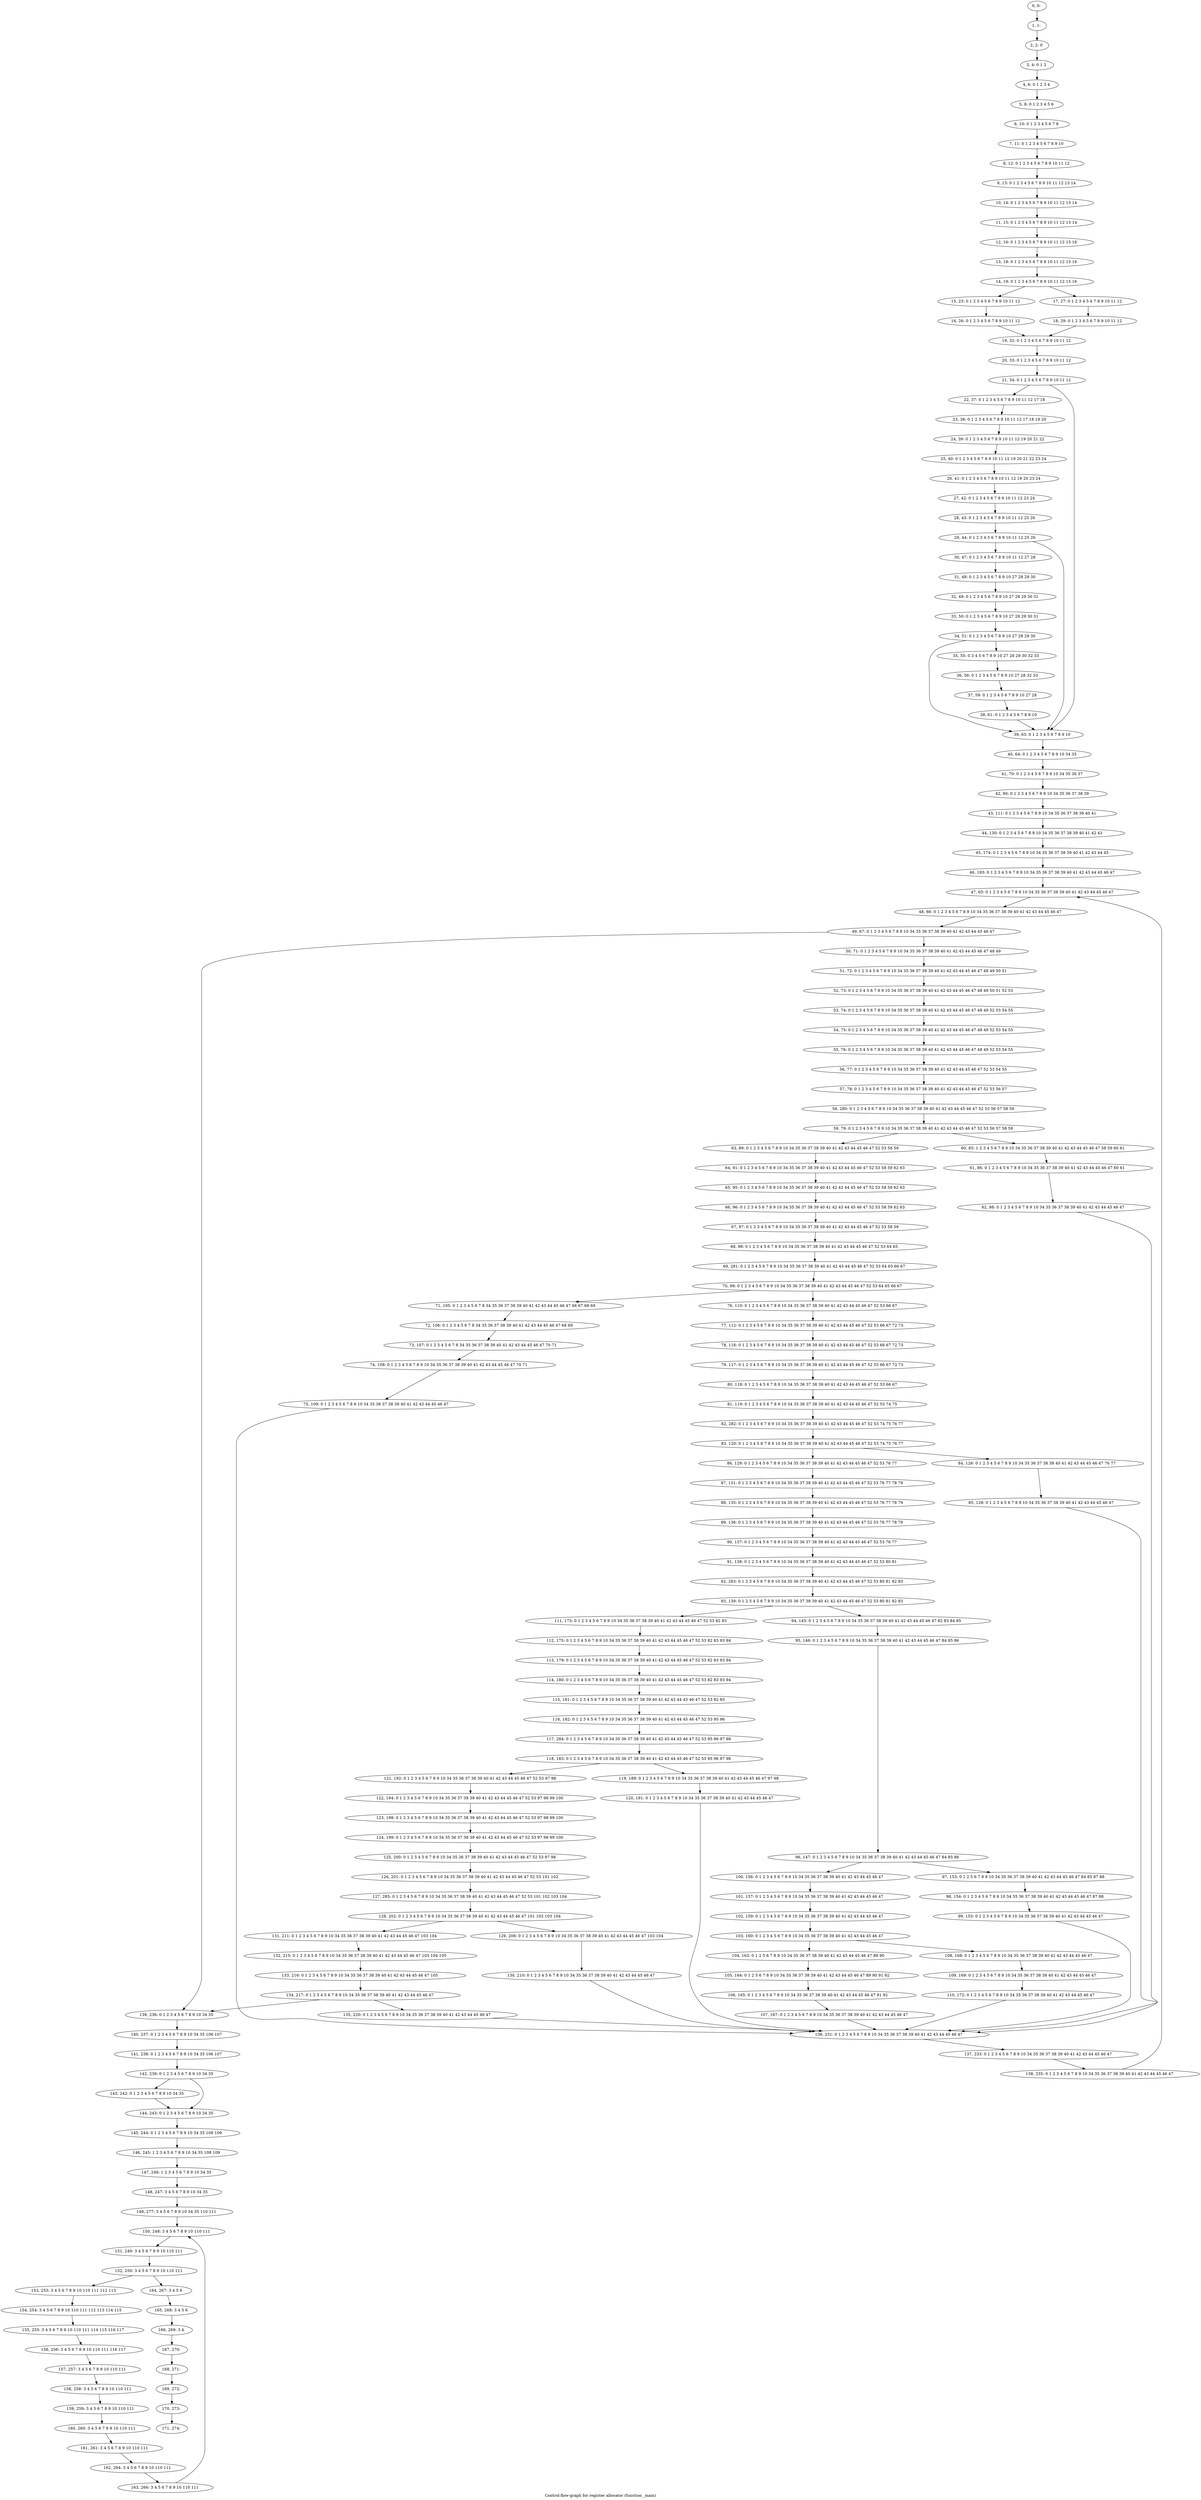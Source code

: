 digraph G {
graph [label="Control-flow-graph for register allocator (function _main)"]
0[label="0, 0: "];
1[label="1, 1: "];
2[label="2, 2: 0 "];
3[label="3, 4: 0 1 2 "];
4[label="4, 6: 0 1 2 3 4 "];
5[label="5, 8: 0 1 2 3 4 5 6 "];
6[label="6, 10: 0 1 2 3 4 5 6 7 8 "];
7[label="7, 11: 0 1 2 3 4 5 6 7 8 9 10 "];
8[label="8, 12: 0 1 2 3 4 5 6 7 8 9 10 11 12 "];
9[label="9, 13: 0 1 2 3 4 5 6 7 8 9 10 11 12 13 14 "];
10[label="10, 14: 0 1 2 3 4 5 6 7 8 9 10 11 12 13 14 "];
11[label="11, 15: 0 1 2 3 4 5 6 7 8 9 10 11 12 13 14 "];
12[label="12, 16: 0 1 2 3 4 5 6 7 8 9 10 11 12 15 16 "];
13[label="13, 18: 0 1 2 3 4 5 6 7 8 9 10 11 12 15 16 "];
14[label="14, 19: 0 1 2 3 4 5 6 7 8 9 10 11 12 15 16 "];
15[label="15, 23: 0 1 2 3 4 5 6 7 8 9 10 11 12 "];
16[label="16, 26: 0 1 2 3 4 5 6 7 8 9 10 11 12 "];
17[label="17, 27: 0 1 2 3 4 5 6 7 8 9 10 11 12 "];
18[label="18, 29: 0 1 2 3 4 5 6 7 8 9 10 11 12 "];
19[label="19, 32: 0 1 2 3 4 5 6 7 8 9 10 11 12 "];
20[label="20, 33: 0 1 2 3 4 5 6 7 8 9 10 11 12 "];
21[label="21, 34: 0 1 2 3 4 5 6 7 8 9 10 11 12 "];
22[label="22, 37: 0 1 2 3 4 5 6 7 8 9 10 11 12 17 18 "];
23[label="23, 38: 0 1 2 3 4 5 6 7 8 9 10 11 12 17 18 19 20 "];
24[label="24, 39: 0 1 2 3 4 5 6 7 8 9 10 11 12 19 20 21 22 "];
25[label="25, 40: 0 1 2 3 4 5 6 7 8 9 10 11 12 19 20 21 22 23 24 "];
26[label="26, 41: 0 1 2 3 4 5 6 7 8 9 10 11 12 19 20 23 24 "];
27[label="27, 42: 0 1 2 3 4 5 6 7 8 9 10 11 12 23 24 "];
28[label="28, 43: 0 1 2 3 4 5 6 7 8 9 10 11 12 25 26 "];
29[label="29, 44: 0 1 2 3 4 5 6 7 8 9 10 11 12 25 26 "];
30[label="30, 47: 0 1 2 3 4 5 6 7 8 9 10 11 12 27 28 "];
31[label="31, 48: 0 1 2 3 4 5 6 7 8 9 10 27 28 29 30 "];
32[label="32, 49: 0 1 2 3 4 5 6 7 8 9 10 27 28 29 30 31 "];
33[label="33, 50: 0 1 2 3 4 5 6 7 8 9 10 27 28 29 30 31 "];
34[label="34, 51: 0 1 2 3 4 5 6 7 8 9 10 27 28 29 30 "];
35[label="35, 55: 0 3 4 5 6 7 8 9 10 27 28 29 30 32 33 "];
36[label="36, 56: 0 1 2 3 4 5 6 7 8 9 10 27 28 32 33 "];
37[label="37, 59: 0 1 2 3 4 5 6 7 8 9 10 27 28 "];
38[label="38, 61: 0 1 2 3 4 5 6 7 8 9 10 "];
39[label="39, 63: 0 1 2 3 4 5 6 7 8 9 10 "];
40[label="40, 64: 0 1 2 3 4 5 6 7 8 9 10 34 35 "];
41[label="41, 70: 0 1 2 3 4 5 6 7 8 9 10 34 35 36 37 "];
42[label="42, 90: 0 1 2 3 4 5 6 7 8 9 10 34 35 36 37 38 39 "];
43[label="43, 111: 0 1 2 3 4 5 6 7 8 9 10 34 35 36 37 38 39 40 41 "];
44[label="44, 130: 0 1 2 3 4 5 6 7 8 9 10 34 35 36 37 38 39 40 41 42 43 "];
45[label="45, 174: 0 1 2 3 4 5 6 7 8 9 10 34 35 36 37 38 39 40 41 42 43 44 45 "];
46[label="46, 193: 0 1 2 3 4 5 6 7 8 9 10 34 35 36 37 38 39 40 41 42 43 44 45 46 47 "];
47[label="47, 65: 0 1 2 3 4 5 6 7 8 9 10 34 35 36 37 38 39 40 41 42 43 44 45 46 47 "];
48[label="48, 66: 0 1 2 3 4 5 6 7 8 9 10 34 35 36 37 38 39 40 41 42 43 44 45 46 47 "];
49[label="49, 67: 0 1 2 3 4 5 6 7 8 9 10 34 35 36 37 38 39 40 41 42 43 44 45 46 47 "];
50[label="50, 71: 0 1 2 3 4 5 6 7 8 9 10 34 35 36 37 38 39 40 41 42 43 44 45 46 47 48 49 "];
51[label="51, 72: 0 1 2 3 4 5 6 7 8 9 10 34 35 36 37 38 39 40 41 42 43 44 45 46 47 48 49 50 51 "];
52[label="52, 73: 0 1 2 3 4 5 6 7 8 9 10 34 35 36 37 38 39 40 41 42 43 44 45 46 47 48 49 50 51 52 53 "];
53[label="53, 74: 0 1 2 3 4 5 6 7 8 9 10 34 35 36 37 38 39 40 41 42 43 44 45 46 47 48 49 52 53 54 55 "];
54[label="54, 75: 0 1 2 3 4 5 6 7 8 9 10 34 35 36 37 38 39 40 41 42 43 44 45 46 47 48 49 52 53 54 55 "];
55[label="55, 76: 0 1 2 3 4 5 6 7 8 9 10 34 35 36 37 38 39 40 41 42 43 44 45 46 47 48 49 52 53 54 55 "];
56[label="56, 77: 0 1 2 3 4 5 6 7 8 9 10 34 35 36 37 38 39 40 41 42 43 44 45 46 47 52 53 54 55 "];
57[label="57, 78: 0 1 2 3 4 5 6 7 8 9 10 34 35 36 37 38 39 40 41 42 43 44 45 46 47 52 53 56 57 "];
58[label="58, 280: 0 1 2 3 4 5 6 7 8 9 10 34 35 36 37 38 39 40 41 42 43 44 45 46 47 52 53 56 57 58 59 "];
59[label="59, 79: 0 1 2 3 4 5 6 7 8 9 10 34 35 36 37 38 39 40 41 42 43 44 45 46 47 52 53 56 57 58 59 "];
60[label="60, 85: 1 2 3 4 5 6 7 8 9 10 34 35 36 37 38 39 40 41 42 43 44 45 46 47 58 59 60 61 "];
61[label="61, 86: 0 1 2 3 4 5 6 7 8 9 10 34 35 36 37 38 39 40 41 42 43 44 45 46 47 60 61 "];
62[label="62, 88: 0 1 2 3 4 5 6 7 8 9 10 34 35 36 37 38 39 40 41 42 43 44 45 46 47 "];
63[label="63, 89: 0 1 2 3 4 5 6 7 8 9 10 34 35 36 37 38 39 40 41 42 43 44 45 46 47 52 53 58 59 "];
64[label="64, 91: 0 1 2 3 4 5 6 7 8 9 10 34 35 36 37 38 39 40 41 42 43 44 45 46 47 52 53 58 59 62 63 "];
65[label="65, 95: 0 1 2 3 4 5 6 7 8 9 10 34 35 36 37 38 39 40 41 42 43 44 45 46 47 52 53 58 59 62 63 "];
66[label="66, 96: 0 1 2 3 4 5 6 7 8 9 10 34 35 36 37 38 39 40 41 42 43 44 45 46 47 52 53 58 59 62 63 "];
67[label="67, 97: 0 1 2 3 4 5 6 7 8 9 10 34 35 36 37 38 39 40 41 42 43 44 45 46 47 52 53 58 59 "];
68[label="68, 98: 0 1 2 3 4 5 6 7 8 9 10 34 35 36 37 38 39 40 41 42 43 44 45 46 47 52 53 64 65 "];
69[label="69, 281: 0 1 2 3 4 5 6 7 8 9 10 34 35 36 37 38 39 40 41 42 43 44 45 46 47 52 53 64 65 66 67 "];
70[label="70, 99: 0 1 2 3 4 5 6 7 8 9 10 34 35 36 37 38 39 40 41 42 43 44 45 46 47 52 53 64 65 66 67 "];
71[label="71, 105: 0 1 2 3 4 5 6 7 8 34 35 36 37 38 39 40 41 42 43 44 45 46 47 66 67 68 69 "];
72[label="72, 106: 0 1 2 3 4 5 6 7 8 34 35 36 37 38 39 40 41 42 43 44 45 46 47 68 69 "];
73[label="73, 107: 0 1 2 3 4 5 6 7 8 34 35 36 37 38 39 40 41 42 43 44 45 46 47 70 71 "];
74[label="74, 108: 0 1 2 3 4 5 6 7 8 9 10 34 35 36 37 38 39 40 41 42 43 44 45 46 47 70 71 "];
75[label="75, 109: 0 1 2 3 4 5 6 7 8 9 10 34 35 36 37 38 39 40 41 42 43 44 45 46 47 "];
76[label="76, 110: 0 1 2 3 4 5 6 7 8 9 10 34 35 36 37 38 39 40 41 42 43 44 45 46 47 52 53 66 67 "];
77[label="77, 112: 0 1 2 3 4 5 6 7 8 9 10 34 35 36 37 38 39 40 41 42 43 44 45 46 47 52 53 66 67 72 73 "];
78[label="78, 116: 0 1 2 3 4 5 6 7 8 9 10 34 35 36 37 38 39 40 41 42 43 44 45 46 47 52 53 66 67 72 73 "];
79[label="79, 117: 0 1 2 3 4 5 6 7 8 9 10 34 35 36 37 38 39 40 41 42 43 44 45 46 47 52 53 66 67 72 73 "];
80[label="80, 118: 0 1 2 3 4 5 6 7 8 9 10 34 35 36 37 38 39 40 41 42 43 44 45 46 47 52 53 66 67 "];
81[label="81, 119: 0 1 2 3 4 5 6 7 8 9 10 34 35 36 37 38 39 40 41 42 43 44 45 46 47 52 53 74 75 "];
82[label="82, 282: 0 1 2 3 4 5 6 7 8 9 10 34 35 36 37 38 39 40 41 42 43 44 45 46 47 52 53 74 75 76 77 "];
83[label="83, 120: 0 1 2 3 4 5 6 7 8 9 10 34 35 36 37 38 39 40 41 42 43 44 45 46 47 52 53 74 75 76 77 "];
84[label="84, 126: 0 1 2 3 4 5 6 7 8 9 10 34 35 36 37 38 39 40 41 42 43 44 45 46 47 76 77 "];
85[label="85, 128: 0 1 2 3 4 5 6 7 8 9 10 34 35 36 37 38 39 40 41 42 43 44 45 46 47 "];
86[label="86, 129: 0 1 2 3 4 5 6 7 8 9 10 34 35 36 37 38 39 40 41 42 43 44 45 46 47 52 53 76 77 "];
87[label="87, 131: 0 1 2 3 4 5 6 7 8 9 10 34 35 36 37 38 39 40 41 42 43 44 45 46 47 52 53 76 77 78 79 "];
88[label="88, 135: 0 1 2 3 4 5 6 7 8 9 10 34 35 36 37 38 39 40 41 42 43 44 45 46 47 52 53 76 77 78 79 "];
89[label="89, 136: 0 1 2 3 4 5 6 7 8 9 10 34 35 36 37 38 39 40 41 42 43 44 45 46 47 52 53 76 77 78 79 "];
90[label="90, 137: 0 1 2 3 4 5 6 7 8 9 10 34 35 36 37 38 39 40 41 42 43 44 45 46 47 52 53 76 77 "];
91[label="91, 138: 0 1 2 3 4 5 6 7 8 9 10 34 35 36 37 38 39 40 41 42 43 44 45 46 47 52 53 80 81 "];
92[label="92, 283: 0 1 2 3 4 5 6 7 8 9 10 34 35 36 37 38 39 40 41 42 43 44 45 46 47 52 53 80 81 82 83 "];
93[label="93, 139: 0 1 2 3 4 5 6 7 8 9 10 34 35 36 37 38 39 40 41 42 43 44 45 46 47 52 53 80 81 82 83 "];
94[label="94, 145: 0 1 2 3 4 5 6 7 8 9 10 34 35 36 37 38 39 40 41 42 43 44 45 46 47 82 83 84 85 "];
95[label="95, 146: 0 1 2 3 4 5 6 7 8 9 10 34 35 36 37 38 39 40 41 42 43 44 45 46 47 84 85 86 "];
96[label="96, 147: 0 1 2 3 4 5 6 7 8 9 10 34 35 36 37 38 39 40 41 42 43 44 45 46 47 84 85 86 "];
97[label="97, 153: 0 1 2 5 6 7 8 9 10 34 35 36 37 38 39 40 41 42 43 44 45 46 47 84 85 87 88 "];
98[label="98, 154: 0 1 2 3 4 5 6 7 8 9 10 34 35 36 37 38 39 40 41 42 43 44 45 46 47 87 88 "];
99[label="99, 155: 0 1 2 3 4 5 6 7 8 9 10 34 35 36 37 38 39 40 41 42 43 44 45 46 47 "];
100[label="100, 156: 0 1 2 3 4 5 6 7 8 9 10 34 35 36 37 38 39 40 41 42 43 44 45 46 47 "];
101[label="101, 157: 0 1 2 3 4 5 6 7 8 9 10 34 35 36 37 38 39 40 41 42 43 44 45 46 47 "];
102[label="102, 159: 0 1 2 3 4 5 6 7 8 9 10 34 35 36 37 38 39 40 41 42 43 44 45 46 47 "];
103[label="103, 160: 0 1 2 3 4 5 6 7 8 9 10 34 35 36 37 38 39 40 41 42 43 44 45 46 47 "];
104[label="104, 163: 0 1 2 5 6 7 8 9 10 34 35 36 37 38 39 40 41 42 43 44 45 46 47 89 90 "];
105[label="105, 164: 0 1 2 5 6 7 8 9 10 34 35 36 37 38 39 40 41 42 43 44 45 46 47 89 90 91 92 "];
106[label="106, 165: 0 1 2 3 4 5 6 7 8 9 10 34 35 36 37 38 39 40 41 42 43 44 45 46 47 91 92 "];
107[label="107, 167: 0 1 2 3 4 5 6 7 8 9 10 34 35 36 37 38 39 40 41 42 43 44 45 46 47 "];
108[label="108, 168: 0 1 2 3 4 5 6 7 8 9 10 34 35 36 37 38 39 40 41 42 43 44 45 46 47 "];
109[label="109, 169: 0 1 2 3 4 5 6 7 8 9 10 34 35 36 37 38 39 40 41 42 43 44 45 46 47 "];
110[label="110, 172: 0 1 2 3 4 5 6 7 8 9 10 34 35 36 37 38 39 40 41 42 43 44 45 46 47 "];
111[label="111, 173: 0 1 2 3 4 5 6 7 8 9 10 34 35 36 37 38 39 40 41 42 43 44 45 46 47 52 53 82 83 "];
112[label="112, 175: 0 1 2 3 4 5 6 7 8 9 10 34 35 36 37 38 39 40 41 42 43 44 45 46 47 52 53 82 83 93 94 "];
113[label="113, 179: 0 1 2 3 4 5 6 7 8 9 10 34 35 36 37 38 39 40 41 42 43 44 45 46 47 52 53 82 83 93 94 "];
114[label="114, 180: 0 1 2 3 4 5 6 7 8 9 10 34 35 36 37 38 39 40 41 42 43 44 45 46 47 52 53 82 83 93 94 "];
115[label="115, 181: 0 1 2 3 4 5 6 7 8 9 10 34 35 36 37 38 39 40 41 42 43 44 45 46 47 52 53 82 83 "];
116[label="116, 182: 0 1 2 3 4 5 6 7 8 9 10 34 35 36 37 38 39 40 41 42 43 44 45 46 47 52 53 95 96 "];
117[label="117, 284: 0 1 2 3 4 5 6 7 8 9 10 34 35 36 37 38 39 40 41 42 43 44 45 46 47 52 53 95 96 97 98 "];
118[label="118, 183: 0 1 2 3 4 5 6 7 8 9 10 34 35 36 37 38 39 40 41 42 43 44 45 46 47 52 53 95 96 97 98 "];
119[label="119, 189: 0 1 2 3 4 5 6 7 8 9 10 34 35 36 37 38 39 40 41 42 43 44 45 46 47 97 98 "];
120[label="120, 191: 0 1 2 3 4 5 6 7 8 9 10 34 35 36 37 38 39 40 41 42 43 44 45 46 47 "];
121[label="121, 192: 0 1 2 3 4 5 6 7 8 9 10 34 35 36 37 38 39 40 41 42 43 44 45 46 47 52 53 97 98 "];
122[label="122, 194: 0 1 2 3 4 5 6 7 8 9 10 34 35 36 37 38 39 40 41 42 43 44 45 46 47 52 53 97 98 99 100 "];
123[label="123, 198: 0 1 2 3 4 5 6 7 8 9 10 34 35 36 37 38 39 40 41 42 43 44 45 46 47 52 53 97 98 99 100 "];
124[label="124, 199: 0 1 2 3 4 5 6 7 8 9 10 34 35 36 37 38 39 40 41 42 43 44 45 46 47 52 53 97 98 99 100 "];
125[label="125, 200: 0 1 2 3 4 5 6 7 8 9 10 34 35 36 37 38 39 40 41 42 43 44 45 46 47 52 53 97 98 "];
126[label="126, 201: 0 1 2 3 4 5 6 7 8 9 10 34 35 36 37 38 39 40 41 42 43 44 45 46 47 52 53 101 102 "];
127[label="127, 285: 0 1 2 3 4 5 6 7 8 9 10 34 35 36 37 38 39 40 41 42 43 44 45 46 47 52 53 101 102 103 104 "];
128[label="128, 202: 0 1 2 3 4 5 6 7 8 9 10 34 35 36 37 38 39 40 41 42 43 44 45 46 47 101 102 103 104 "];
129[label="129, 208: 0 1 2 3 4 5 6 7 8 9 10 34 35 36 37 38 39 40 41 42 43 44 45 46 47 103 104 "];
130[label="130, 210: 0 1 2 3 4 5 6 7 8 9 10 34 35 36 37 38 39 40 41 42 43 44 45 46 47 "];
131[label="131, 211: 0 1 2 3 4 5 6 7 8 9 10 34 35 36 37 38 39 40 41 42 43 44 45 46 47 103 104 "];
132[label="132, 215: 0 1 2 3 4 5 6 7 8 9 10 34 35 36 37 38 39 40 41 42 43 44 45 46 47 103 104 105 "];
133[label="133, 216: 0 1 2 3 4 5 6 7 8 9 10 34 35 36 37 38 39 40 41 42 43 44 45 46 47 105 "];
134[label="134, 217: 0 1 2 3 4 5 6 7 8 9 10 34 35 36 37 38 39 40 41 42 43 44 45 46 47 "];
135[label="135, 220: 0 1 2 3 4 5 6 7 8 9 10 34 35 36 37 38 39 40 41 42 43 44 45 46 47 "];
136[label="136, 231: 0 1 2 3 4 5 6 7 8 9 10 34 35 36 37 38 39 40 41 42 43 44 45 46 47 "];
137[label="137, 233: 0 1 2 3 4 5 6 7 8 9 10 34 35 36 37 38 39 40 41 42 43 44 45 46 47 "];
138[label="138, 235: 0 1 2 3 4 5 6 7 8 9 10 34 35 36 37 38 39 40 41 42 43 44 45 46 47 "];
139[label="139, 236: 0 1 2 3 4 5 6 7 8 9 10 34 35 "];
140[label="140, 237: 0 1 2 3 4 5 6 7 8 9 10 34 35 106 107 "];
141[label="141, 238: 0 1 2 3 4 5 6 7 8 9 10 34 35 106 107 "];
142[label="142, 239: 0 1 2 3 4 5 6 7 8 9 10 34 35 "];
143[label="143, 242: 0 1 2 3 4 5 6 7 8 9 10 34 35 "];
144[label="144, 243: 0 1 2 3 4 5 6 7 8 9 10 34 35 "];
145[label="145, 244: 0 1 2 3 4 5 6 7 8 9 10 34 35 108 109 "];
146[label="146, 245: 1 2 3 4 5 6 7 8 9 10 34 35 108 109 "];
147[label="147, 246: 1 2 3 4 5 6 7 8 9 10 34 35 "];
148[label="148, 247: 3 4 5 6 7 8 9 10 34 35 "];
149[label="149, 277: 3 4 5 6 7 8 9 10 34 35 110 111 "];
150[label="150, 248: 3 4 5 6 7 8 9 10 110 111 "];
151[label="151, 249: 3 4 5 6 7 8 9 10 110 111 "];
152[label="152, 250: 3 4 5 6 7 8 9 10 110 111 "];
153[label="153, 253: 3 4 5 6 7 8 9 10 110 111 112 113 "];
154[label="154, 254: 3 4 5 6 7 8 9 10 110 111 112 113 114 115 "];
155[label="155, 255: 3 4 5 6 7 8 9 10 110 111 114 115 116 117 "];
156[label="156, 256: 3 4 5 6 7 8 9 10 110 111 116 117 "];
157[label="157, 257: 3 4 5 6 7 8 9 10 110 111 "];
158[label="158, 258: 3 4 5 6 7 8 9 10 110 111 "];
159[label="159, 259: 3 4 5 6 7 8 9 10 110 111 "];
160[label="160, 260: 3 4 5 6 7 8 9 10 110 111 "];
161[label="161, 261: 3 4 5 6 7 8 9 10 110 111 "];
162[label="162, 264: 3 4 5 6 7 8 9 10 110 111 "];
163[label="163, 266: 3 4 5 6 7 8 9 10 110 111 "];
164[label="164, 267: 3 4 5 6 "];
165[label="165, 268: 3 4 5 6 "];
166[label="166, 269: 3 4 "];
167[label="167, 270: "];
168[label="168, 271: "];
169[label="169, 272: "];
170[label="170, 273: "];
171[label="171, 274: "];
0->1 ;
1->2 ;
2->3 ;
3->4 ;
4->5 ;
5->6 ;
6->7 ;
7->8 ;
8->9 ;
9->10 ;
10->11 ;
11->12 ;
12->13 ;
13->14 ;
14->15 ;
14->17 ;
15->16 ;
16->19 ;
17->18 ;
18->19 ;
19->20 ;
20->21 ;
21->22 ;
21->39 ;
22->23 ;
23->24 ;
24->25 ;
25->26 ;
26->27 ;
27->28 ;
28->29 ;
29->30 ;
29->39 ;
30->31 ;
31->32 ;
32->33 ;
33->34 ;
34->35 ;
34->39 ;
35->36 ;
36->37 ;
37->38 ;
38->39 ;
39->40 ;
40->41 ;
41->42 ;
42->43 ;
43->44 ;
44->45 ;
45->46 ;
46->47 ;
47->48 ;
48->49 ;
49->50 ;
49->139 ;
50->51 ;
51->52 ;
52->53 ;
53->54 ;
54->55 ;
55->56 ;
56->57 ;
57->58 ;
58->59 ;
59->60 ;
59->63 ;
60->61 ;
61->62 ;
62->136 ;
63->64 ;
64->65 ;
65->66 ;
66->67 ;
67->68 ;
68->69 ;
69->70 ;
70->71 ;
70->76 ;
71->72 ;
72->73 ;
73->74 ;
74->75 ;
75->136 ;
76->77 ;
77->78 ;
78->79 ;
79->80 ;
80->81 ;
81->82 ;
82->83 ;
83->84 ;
83->86 ;
84->85 ;
85->136 ;
86->87 ;
87->88 ;
88->89 ;
89->90 ;
90->91 ;
91->92 ;
92->93 ;
93->94 ;
93->111 ;
94->95 ;
95->96 ;
96->97 ;
96->100 ;
97->98 ;
98->99 ;
99->136 ;
100->101 ;
101->102 ;
102->103 ;
103->104 ;
103->108 ;
104->105 ;
105->106 ;
106->107 ;
107->136 ;
108->109 ;
109->110 ;
110->136 ;
111->112 ;
112->113 ;
113->114 ;
114->115 ;
115->116 ;
116->117 ;
117->118 ;
118->119 ;
118->121 ;
119->120 ;
120->136 ;
121->122 ;
122->123 ;
123->124 ;
124->125 ;
125->126 ;
126->127 ;
127->128 ;
128->129 ;
128->131 ;
129->130 ;
130->136 ;
131->132 ;
132->133 ;
133->134 ;
134->135 ;
134->139 ;
135->136 ;
136->137 ;
137->138 ;
138->47 ;
139->140 ;
140->141 ;
141->142 ;
142->143 ;
142->144 ;
143->144 ;
144->145 ;
145->146 ;
146->147 ;
147->148 ;
148->149 ;
149->150 ;
150->151 ;
151->152 ;
152->153 ;
152->164 ;
153->154 ;
154->155 ;
155->156 ;
156->157 ;
157->158 ;
158->159 ;
159->160 ;
160->161 ;
161->162 ;
162->163 ;
163->150 ;
164->165 ;
165->166 ;
166->167 ;
167->168 ;
168->169 ;
169->170 ;
170->171 ;
}

